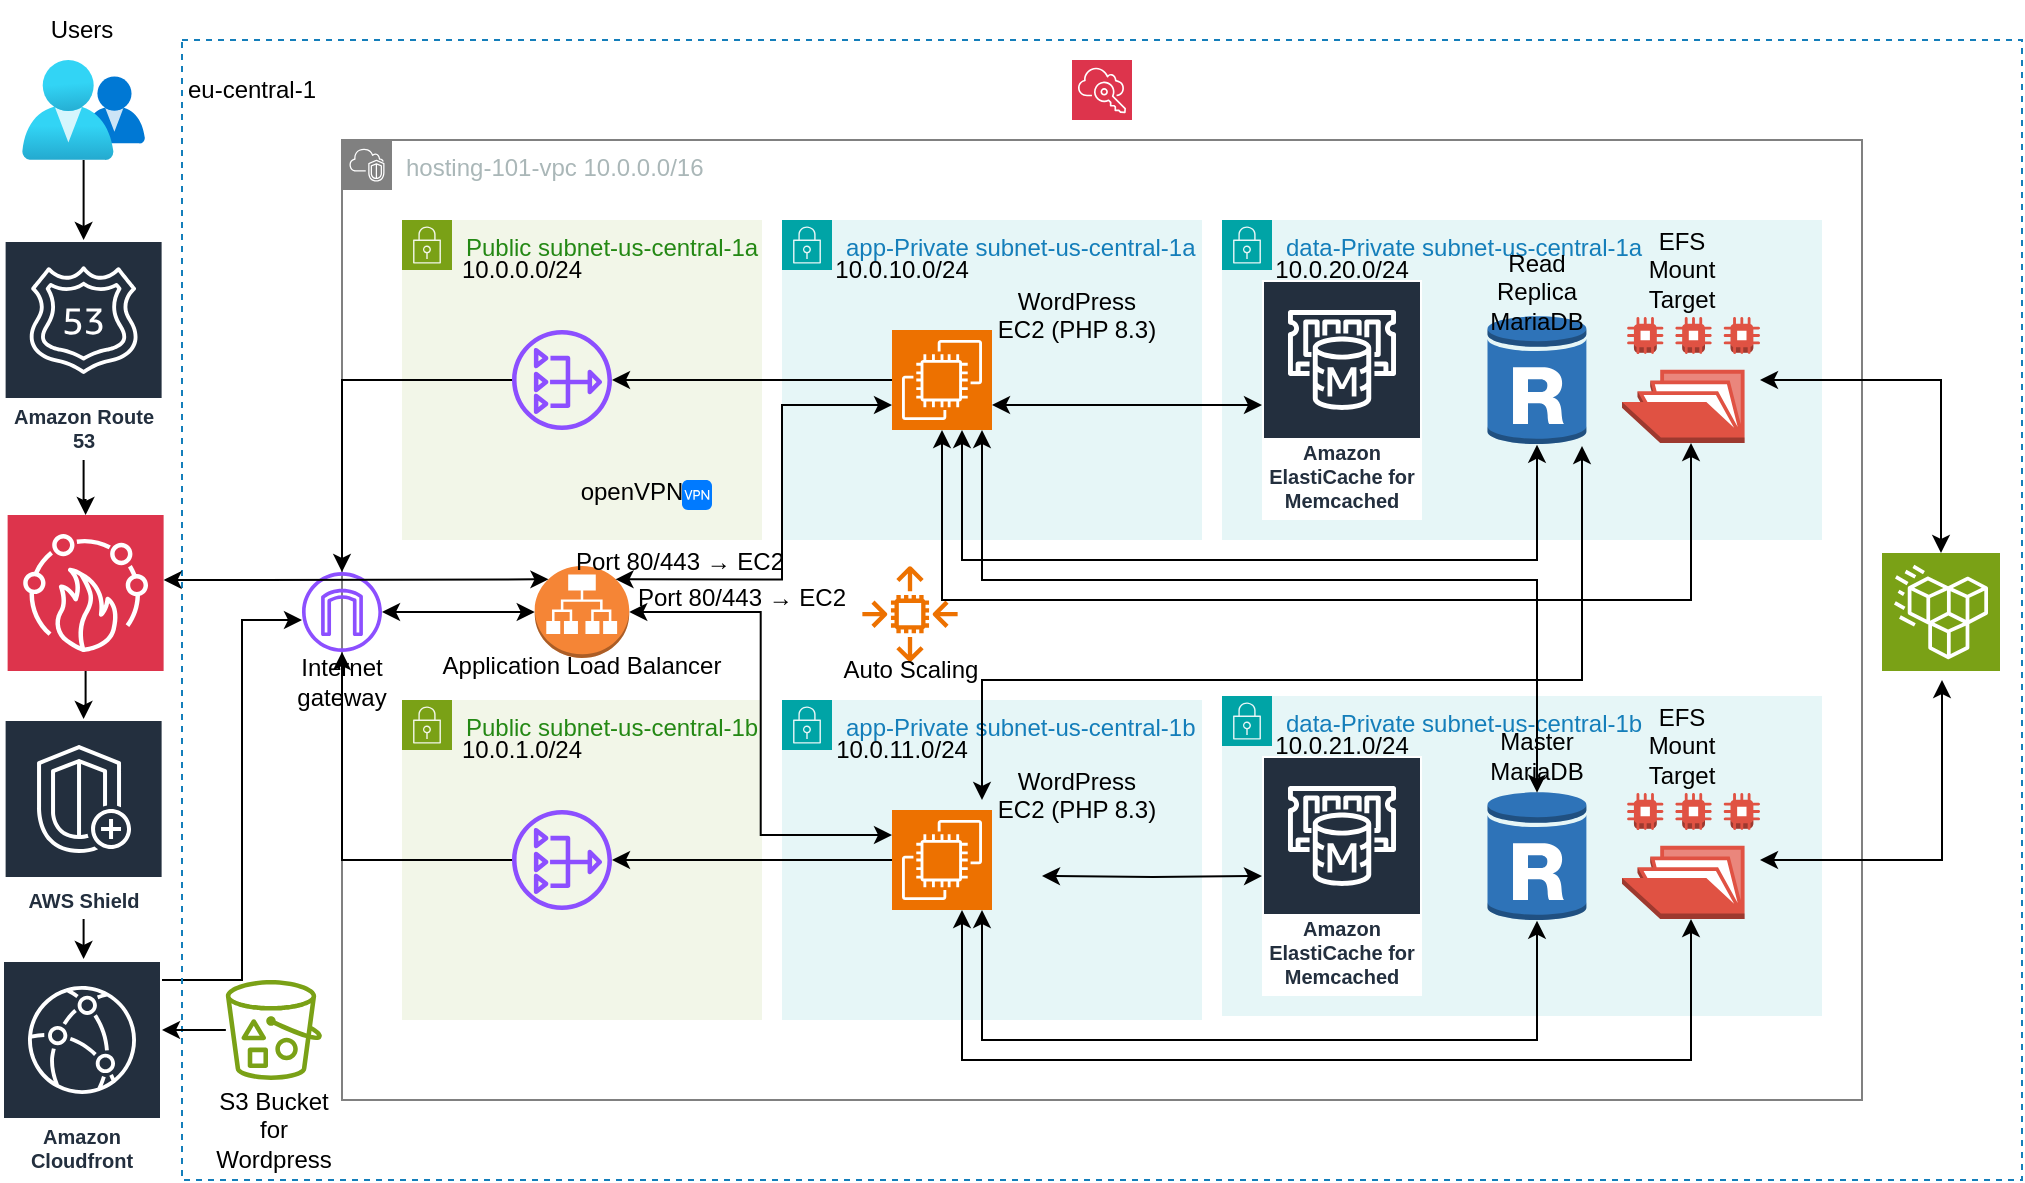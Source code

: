 <mxfile version="27.0.5">
  <diagram name="Sayfa -1" id="ksjRblwogE8Bt93787qU">
    <mxGraphModel dx="1042" dy="618" grid="1" gridSize="10" guides="1" tooltips="1" connect="1" arrows="1" fold="1" page="1" pageScale="1" pageWidth="827" pageHeight="1169" math="0" shadow="0">
      <root>
        <mxCell id="0" />
        <mxCell id="1" parent="0" />
        <mxCell id="A5fcUt3JzEjcqh7Cv7gU-4" value="" style="edgeStyle=orthogonalEdgeStyle;rounded=0;orthogonalLoop=1;jettySize=auto;html=1;" parent="1" source="A5fcUt3JzEjcqh7Cv7gU-1" target="A5fcUt3JzEjcqh7Cv7gU-2" edge="1">
          <mxGeometry relative="1" as="geometry" />
        </mxCell>
        <mxCell id="A5fcUt3JzEjcqh7Cv7gU-1" value="" style="image;aspect=fixed;html=1;points=[];align=center;fontSize=12;image=img/lib/azure2/management_governance/My_Customers.svg;" parent="1" vertex="1">
          <mxGeometry x="40" y="40" width="61.61" height="50" as="geometry" />
        </mxCell>
        <mxCell id="A5fcUt3JzEjcqh7Cv7gU-5" value="" style="edgeStyle=orthogonalEdgeStyle;rounded=0;orthogonalLoop=1;jettySize=auto;html=1;" parent="1" source="A5fcUt3JzEjcqh7Cv7gU-2" target="A5fcUt3JzEjcqh7Cv7gU-3" edge="1">
          <mxGeometry relative="1" as="geometry" />
        </mxCell>
        <mxCell id="A5fcUt3JzEjcqh7Cv7gU-2" value="Amazon Route 53" style="sketch=0;outlineConnect=0;fontColor=#232F3E;gradientColor=none;strokeColor=#ffffff;fillColor=#232F3E;dashed=0;verticalLabelPosition=middle;verticalAlign=bottom;align=center;html=1;whiteSpace=wrap;fontSize=10;fontStyle=1;spacing=3;shape=mxgraph.aws4.productIcon;prIcon=mxgraph.aws4.route_53;" parent="1" vertex="1">
          <mxGeometry x="30.81" y="130" width="80" height="110" as="geometry" />
        </mxCell>
        <mxCell id="CQTaGRWy-1RV5N22hvQA-2" value="" style="edgeStyle=orthogonalEdgeStyle;rounded=0;orthogonalLoop=1;jettySize=auto;html=1;" parent="1" source="A5fcUt3JzEjcqh7Cv7gU-3" target="CQTaGRWy-1RV5N22hvQA-1" edge="1">
          <mxGeometry relative="1" as="geometry" />
        </mxCell>
        <mxCell id="A5fcUt3JzEjcqh7Cv7gU-3" value="" style="sketch=0;points=[[0,0,0],[0.25,0,0],[0.5,0,0],[0.75,0,0],[1,0,0],[0,1,0],[0.25,1,0],[0.5,1,0],[0.75,1,0],[1,1,0],[0,0.25,0],[0,0.5,0],[0,0.75,0],[1,0.25,0],[1,0.5,0],[1,0.75,0]];outlineConnect=0;fontColor=#232F3E;fillColor=#DD344C;strokeColor=#ffffff;dashed=0;verticalLabelPosition=bottom;verticalAlign=top;align=center;html=1;fontSize=12;fontStyle=0;aspect=fixed;shape=mxgraph.aws4.resourceIcon;resIcon=mxgraph.aws4.firewall_manager;" parent="1" vertex="1">
          <mxGeometry x="32.81" y="267.5" width="78" height="78" as="geometry" />
        </mxCell>
        <mxCell id="A5fcUt3JzEjcqh7Cv7gU-65" style="edgeStyle=orthogonalEdgeStyle;rounded=0;orthogonalLoop=1;jettySize=auto;html=1;" parent="1" source="A5fcUt3JzEjcqh7Cv7gU-6" target="A5fcUt3JzEjcqh7Cv7gU-62" edge="1">
          <mxGeometry relative="1" as="geometry">
            <Array as="points">
              <mxPoint x="150" y="500" />
              <mxPoint x="150" y="320" />
            </Array>
          </mxGeometry>
        </mxCell>
        <mxCell id="A5fcUt3JzEjcqh7Cv7gU-6" value="Amazon Cloudfront" style="sketch=0;outlineConnect=0;fontColor=#232F3E;gradientColor=none;strokeColor=#ffffff;fillColor=#232F3E;dashed=0;verticalLabelPosition=middle;verticalAlign=bottom;align=center;html=1;whiteSpace=wrap;fontSize=10;fontStyle=1;spacing=3;shape=mxgraph.aws4.productIcon;prIcon=mxgraph.aws4.cloudfront;" parent="1" vertex="1">
          <mxGeometry x="30.0" y="490" width="80" height="110" as="geometry" />
        </mxCell>
        <mxCell id="A5fcUt3JzEjcqh7Cv7gU-9" value="" style="fillColor=none;strokeColor=#147EBA;dashed=1;verticalAlign=top;fontStyle=0;fontColor=#147EBA;whiteSpace=wrap;html=1;" parent="1" vertex="1">
          <mxGeometry x="120" y="30" width="920" height="570" as="geometry" />
        </mxCell>
        <mxCell id="A5fcUt3JzEjcqh7Cv7gU-10" value="eu-central-1" style="text;html=1;align=center;verticalAlign=middle;whiteSpace=wrap;rounded=0;" parent="1" vertex="1">
          <mxGeometry x="120" y="40" width="70" height="30" as="geometry" />
        </mxCell>
        <mxCell id="A5fcUt3JzEjcqh7Cv7gU-16" style="edgeStyle=orthogonalEdgeStyle;rounded=0;orthogonalLoop=1;jettySize=auto;html=1;" parent="1" source="A5fcUt3JzEjcqh7Cv7gU-11" target="A5fcUt3JzEjcqh7Cv7gU-6" edge="1">
          <mxGeometry relative="1" as="geometry">
            <Array as="points">
              <mxPoint x="70" y="535" />
              <mxPoint x="70" y="490" />
            </Array>
          </mxGeometry>
        </mxCell>
        <mxCell id="A5fcUt3JzEjcqh7Cv7gU-11" value="" style="sketch=0;outlineConnect=0;fontColor=#232F3E;gradientColor=none;fillColor=#7AA116;strokeColor=none;dashed=0;verticalLabelPosition=bottom;verticalAlign=top;align=center;html=1;fontSize=12;fontStyle=0;aspect=fixed;pointerEvents=1;shape=mxgraph.aws4.bucket_with_objects;" parent="1" vertex="1">
          <mxGeometry x="141.92" y="500" width="48.08" height="50" as="geometry" />
        </mxCell>
        <mxCell id="A5fcUt3JzEjcqh7Cv7gU-12" value="S3 Bucket&lt;div&gt;for&lt;/div&gt;&lt;div&gt;Wordpress&lt;/div&gt;" style="text;html=1;align=center;verticalAlign=middle;whiteSpace=wrap;rounded=0;" parent="1" vertex="1">
          <mxGeometry x="135.96" y="560" width="60" height="30" as="geometry" />
        </mxCell>
        <mxCell id="A5fcUt3JzEjcqh7Cv7gU-17" value="hosting-101-vpc&amp;nbsp;10.0.0.0/16" style="points=[[0,0],[0.25,0],[0.5,0],[0.75,0],[1,0],[1,0.25],[1,0.5],[1,0.75],[1,1],[0.75,1],[0.5,1],[0.25,1],[0,1],[0,0.75],[0,0.5],[0,0.25]];outlineConnect=0;gradientColor=none;html=1;whiteSpace=wrap;fontSize=12;fontStyle=0;container=1;pointerEvents=0;collapsible=0;recursiveResize=0;shape=mxgraph.aws4.group;grIcon=mxgraph.aws4.group_vpc2;strokeColor=#808080;fillColor=none;verticalAlign=top;align=left;spacingLeft=30;fontColor=#AAB7B8;dashed=0;" parent="1" vertex="1">
          <mxGeometry x="200" y="80" width="760" height="480" as="geometry" />
        </mxCell>
        <mxCell id="A5fcUt3JzEjcqh7Cv7gU-19" value="Public subnet-us-central-1b" style="points=[[0,0],[0.25,0],[0.5,0],[0.75,0],[1,0],[1,0.25],[1,0.5],[1,0.75],[1,1],[0.75,1],[0.5,1],[0.25,1],[0,1],[0,0.75],[0,0.5],[0,0.25]];outlineConnect=0;gradientColor=none;html=1;whiteSpace=wrap;fontSize=12;fontStyle=0;container=1;pointerEvents=0;collapsible=0;recursiveResize=0;shape=mxgraph.aws4.group;grIcon=mxgraph.aws4.group_security_group;grStroke=0;strokeColor=#7AA116;fillColor=#F2F6E8;verticalAlign=top;align=left;spacingLeft=30;fontColor=#248814;dashed=0;" parent="A5fcUt3JzEjcqh7Cv7gU-17" vertex="1">
          <mxGeometry x="30" y="280" width="180" height="160" as="geometry" />
        </mxCell>
        <mxCell id="A5fcUt3JzEjcqh7Cv7gU-58" value="10.0.1.0/24" style="text;html=1;align=center;verticalAlign=middle;whiteSpace=wrap;rounded=0;" parent="A5fcUt3JzEjcqh7Cv7gU-19" vertex="1">
          <mxGeometry x="30" y="10" width="60" height="30" as="geometry" />
        </mxCell>
        <mxCell id="A5fcUt3JzEjcqh7Cv7gU-21" value="" style="sketch=0;outlineConnect=0;fontColor=#232F3E;gradientColor=none;fillColor=#8C4FFF;strokeColor=none;dashed=0;verticalLabelPosition=bottom;verticalAlign=top;align=center;html=1;fontSize=12;fontStyle=0;aspect=fixed;pointerEvents=1;shape=mxgraph.aws4.nat_gateway;" parent="A5fcUt3JzEjcqh7Cv7gU-19" vertex="1">
          <mxGeometry x="55" y="55" width="50" height="50" as="geometry" />
        </mxCell>
        <mxCell id="A5fcUt3JzEjcqh7Cv7gU-22" value="app-Private subnet-us-central-1a" style="points=[[0,0],[0.25,0],[0.5,0],[0.75,0],[1,0],[1,0.25],[1,0.5],[1,0.75],[1,1],[0.75,1],[0.5,1],[0.25,1],[0,1],[0,0.75],[0,0.5],[0,0.25]];outlineConnect=0;gradientColor=none;html=1;whiteSpace=wrap;fontSize=12;fontStyle=0;container=1;pointerEvents=0;collapsible=0;recursiveResize=0;shape=mxgraph.aws4.group;grIcon=mxgraph.aws4.group_security_group;grStroke=0;strokeColor=#00A4A6;fillColor=#E6F6F7;verticalAlign=top;align=left;spacingLeft=30;fontColor=#147EBA;dashed=0;" parent="A5fcUt3JzEjcqh7Cv7gU-17" vertex="1">
          <mxGeometry x="220" y="40" width="210" height="160" as="geometry" />
        </mxCell>
        <mxCell id="A5fcUt3JzEjcqh7Cv7gU-25" value="" style="sketch=0;points=[[0,0,0],[0.25,0,0],[0.5,0,0],[0.75,0,0],[1,0,0],[0,1,0],[0.25,1,0],[0.5,1,0],[0.75,1,0],[1,1,0],[0,0.25,0],[0,0.5,0],[0,0.75,0],[1,0.25,0],[1,0.5,0],[1,0.75,0]];outlineConnect=0;fontColor=#232F3E;fillColor=#ED7100;strokeColor=#ffffff;dashed=0;verticalLabelPosition=bottom;verticalAlign=top;align=center;html=1;fontSize=12;fontStyle=0;aspect=fixed;shape=mxgraph.aws4.resourceIcon;resIcon=mxgraph.aws4.ec2;" parent="A5fcUt3JzEjcqh7Cv7gU-22" vertex="1">
          <mxGeometry x="55" y="55" width="50" height="50" as="geometry" />
        </mxCell>
        <mxCell id="A5fcUt3JzEjcqh7Cv7gU-27" value="10.0.10.0/24" style="text;html=1;align=center;verticalAlign=middle;whiteSpace=wrap;rounded=0;" parent="A5fcUt3JzEjcqh7Cv7gU-22" vertex="1">
          <mxGeometry x="30" y="10" width="60" height="30" as="geometry" />
        </mxCell>
        <mxCell id="CQTaGRWy-1RV5N22hvQA-10" value="WordPress EC2 (PHP 8.3)&lt;div&gt;&lt;br&gt;&lt;/div&gt;" style="text;html=1;align=center;verticalAlign=middle;whiteSpace=wrap;rounded=0;" parent="A5fcUt3JzEjcqh7Cv7gU-22" vertex="1">
          <mxGeometry x="105" y="40" width="85" height="30" as="geometry" />
        </mxCell>
        <mxCell id="A5fcUt3JzEjcqh7Cv7gU-23" value="app-Private subnet-us-central-1b" style="points=[[0,0],[0.25,0],[0.5,0],[0.75,0],[1,0],[1,0.25],[1,0.5],[1,0.75],[1,1],[0.75,1],[0.5,1],[0.25,1],[0,1],[0,0.75],[0,0.5],[0,0.25]];outlineConnect=0;gradientColor=none;html=1;whiteSpace=wrap;fontSize=12;fontStyle=0;container=1;pointerEvents=0;collapsible=0;recursiveResize=0;shape=mxgraph.aws4.group;grIcon=mxgraph.aws4.group_security_group;grStroke=0;strokeColor=#00A4A6;fillColor=#E6F6F7;verticalAlign=top;align=left;spacingLeft=30;fontColor=#147EBA;dashed=0;" parent="A5fcUt3JzEjcqh7Cv7gU-17" vertex="1">
          <mxGeometry x="220" y="280" width="210" height="160" as="geometry" />
        </mxCell>
        <mxCell id="A5fcUt3JzEjcqh7Cv7gU-26" value="" style="sketch=0;points=[[0,0,0],[0.25,0,0],[0.5,0,0],[0.75,0,0],[1,0,0],[0,1,0],[0.25,1,0],[0.5,1,0],[0.75,1,0],[1,1,0],[0,0.25,0],[0,0.5,0],[0,0.75,0],[1,0.25,0],[1,0.5,0],[1,0.75,0]];outlineConnect=0;fontColor=#232F3E;fillColor=#ED7100;strokeColor=#ffffff;dashed=0;verticalLabelPosition=bottom;verticalAlign=top;align=center;html=1;fontSize=12;fontStyle=0;aspect=fixed;shape=mxgraph.aws4.resourceIcon;resIcon=mxgraph.aws4.ec2;" parent="A5fcUt3JzEjcqh7Cv7gU-23" vertex="1">
          <mxGeometry x="55" y="55" width="50" height="50" as="geometry" />
        </mxCell>
        <mxCell id="A5fcUt3JzEjcqh7Cv7gU-28" value="10.0.11.0/24" style="text;html=1;align=center;verticalAlign=middle;whiteSpace=wrap;rounded=0;" parent="A5fcUt3JzEjcqh7Cv7gU-23" vertex="1">
          <mxGeometry x="30" y="10" width="60" height="30" as="geometry" />
        </mxCell>
        <mxCell id="CQTaGRWy-1RV5N22hvQA-9" value="WordPress EC2 (PHP 8.3)&lt;div&gt;&lt;br&gt;&lt;/div&gt;" style="text;html=1;align=center;verticalAlign=middle;whiteSpace=wrap;rounded=0;" parent="A5fcUt3JzEjcqh7Cv7gU-23" vertex="1">
          <mxGeometry x="105" y="40" width="85" height="30" as="geometry" />
        </mxCell>
        <mxCell id="A5fcUt3JzEjcqh7Cv7gU-24" value="data-Private subnet-us-central-1a" style="points=[[0,0],[0.25,0],[0.5,0],[0.75,0],[1,0],[1,0.25],[1,0.5],[1,0.75],[1,1],[0.75,1],[0.5,1],[0.25,1],[0,1],[0,0.75],[0,0.5],[0,0.25]];outlineConnect=0;gradientColor=none;html=1;whiteSpace=wrap;fontSize=12;fontStyle=0;container=1;pointerEvents=0;collapsible=0;recursiveResize=0;shape=mxgraph.aws4.group;grIcon=mxgraph.aws4.group_security_group;grStroke=0;strokeColor=#00A4A6;fillColor=#E6F6F7;verticalAlign=top;align=left;spacingLeft=30;fontColor=#147EBA;dashed=0;" parent="A5fcUt3JzEjcqh7Cv7gU-17" vertex="1">
          <mxGeometry x="440" y="40" width="300" height="160" as="geometry" />
        </mxCell>
        <mxCell id="A5fcUt3JzEjcqh7Cv7gU-29" value="Amazon ElastiCache for Memcached" style="sketch=0;outlineConnect=0;fontColor=#232F3E;gradientColor=none;strokeColor=#ffffff;fillColor=#232F3E;dashed=0;verticalLabelPosition=middle;verticalAlign=bottom;align=center;html=1;whiteSpace=wrap;fontSize=10;fontStyle=1;spacing=3;shape=mxgraph.aws4.productIcon;prIcon=mxgraph.aws4.elasticache_for_memcached;" parent="A5fcUt3JzEjcqh7Cv7gU-24" vertex="1">
          <mxGeometry x="20" y="30" width="80" height="120" as="geometry" />
        </mxCell>
        <mxCell id="A5fcUt3JzEjcqh7Cv7gU-30" value="" style="outlineConnect=0;dashed=0;verticalLabelPosition=bottom;verticalAlign=top;align=center;html=1;shape=mxgraph.aws3.rds_db_instance_read_replica;fillColor=#2E73B8;gradientColor=none;" parent="A5fcUt3JzEjcqh7Cv7gU-24" vertex="1">
          <mxGeometry x="132.75" y="47" width="49.5" height="66" as="geometry" />
        </mxCell>
        <mxCell id="A5fcUt3JzEjcqh7Cv7gU-31" value="Read&lt;div&gt;Replica&lt;/div&gt;&lt;div&gt;MariaDB&lt;/div&gt;" style="text;html=1;align=center;verticalAlign=middle;whiteSpace=wrap;rounded=0;" parent="A5fcUt3JzEjcqh7Cv7gU-24" vertex="1">
          <mxGeometry x="126.25" y="24" width="62.5" height="23" as="geometry" />
        </mxCell>
        <mxCell id="A5fcUt3JzEjcqh7Cv7gU-33" value="EFS&lt;div&gt;Mount&lt;/div&gt;&lt;div&gt;Target&lt;/div&gt;" style="text;html=1;align=center;verticalAlign=middle;whiteSpace=wrap;rounded=0;" parent="A5fcUt3JzEjcqh7Cv7gU-24" vertex="1">
          <mxGeometry x="200" y="10" width="60" height="30" as="geometry" />
        </mxCell>
        <mxCell id="A5fcUt3JzEjcqh7Cv7gU-76" value="10.0.20.0/24" style="text;html=1;align=center;verticalAlign=middle;whiteSpace=wrap;rounded=0;" parent="A5fcUt3JzEjcqh7Cv7gU-24" vertex="1">
          <mxGeometry x="30" y="10" width="60" height="30" as="geometry" />
        </mxCell>
        <mxCell id="A5fcUt3JzEjcqh7Cv7gU-60" value="" style="outlineConnect=0;dashed=0;verticalLabelPosition=bottom;verticalAlign=top;align=center;html=1;shape=mxgraph.aws3.application_load_balancer;fillColor=#F58536;gradientColor=none;" parent="A5fcUt3JzEjcqh7Cv7gU-17" vertex="1">
          <mxGeometry x="96.37" y="213" width="47.25" height="46" as="geometry" />
        </mxCell>
        <mxCell id="A5fcUt3JzEjcqh7Cv7gU-63" value="Internet&lt;div&gt;gateway&lt;/div&gt;" style="text;html=1;align=center;verticalAlign=middle;whiteSpace=wrap;rounded=0;" parent="A5fcUt3JzEjcqh7Cv7gU-17" vertex="1">
          <mxGeometry x="-30" y="256" width="60" height="30" as="geometry" />
        </mxCell>
        <mxCell id="A5fcUt3JzEjcqh7Cv7gU-68" style="edgeStyle=orthogonalEdgeStyle;rounded=0;orthogonalLoop=1;jettySize=auto;html=1;" parent="A5fcUt3JzEjcqh7Cv7gU-17" source="A5fcUt3JzEjcqh7Cv7gU-26" target="A5fcUt3JzEjcqh7Cv7gU-21" edge="1">
          <mxGeometry relative="1" as="geometry" />
        </mxCell>
        <mxCell id="A5fcUt3JzEjcqh7Cv7gU-69" style="edgeStyle=orthogonalEdgeStyle;rounded=0;orthogonalLoop=1;jettySize=auto;html=1;entryX=0;entryY=0.25;entryDx=0;entryDy=0;entryPerimeter=0;startArrow=classic;startFill=1;" parent="A5fcUt3JzEjcqh7Cv7gU-17" source="A5fcUt3JzEjcqh7Cv7gU-60" target="A5fcUt3JzEjcqh7Cv7gU-26" edge="1">
          <mxGeometry relative="1" as="geometry" />
        </mxCell>
        <mxCell id="A5fcUt3JzEjcqh7Cv7gU-71" style="edgeStyle=orthogonalEdgeStyle;rounded=0;orthogonalLoop=1;jettySize=auto;html=1;entryX=0.855;entryY=0.145;entryDx=0;entryDy=0;entryPerimeter=0;startArrow=classic;startFill=1;exitX=0;exitY=0.75;exitDx=0;exitDy=0;exitPerimeter=0;" parent="A5fcUt3JzEjcqh7Cv7gU-17" source="A5fcUt3JzEjcqh7Cv7gU-25" target="A5fcUt3JzEjcqh7Cv7gU-60" edge="1">
          <mxGeometry relative="1" as="geometry">
            <Array as="points">
              <mxPoint x="220" y="133" />
              <mxPoint x="220" y="220" />
            </Array>
          </mxGeometry>
        </mxCell>
        <mxCell id="A5fcUt3JzEjcqh7Cv7gU-72" value="" style="sketch=0;outlineConnect=0;fontColor=#232F3E;gradientColor=none;fillColor=#ED7100;strokeColor=none;dashed=0;verticalLabelPosition=bottom;verticalAlign=top;align=center;html=1;fontSize=12;fontStyle=0;aspect=fixed;pointerEvents=1;shape=mxgraph.aws4.auto_scaling2;" parent="A5fcUt3JzEjcqh7Cv7gU-17" vertex="1">
          <mxGeometry x="260" y="213" width="48" height="48" as="geometry" />
        </mxCell>
        <mxCell id="A5fcUt3JzEjcqh7Cv7gU-73" style="edgeStyle=orthogonalEdgeStyle;rounded=0;orthogonalLoop=1;jettySize=auto;html=1;exitX=1;exitY=0.75;exitDx=0;exitDy=0;exitPerimeter=0;startArrow=classic;startFill=1;" parent="A5fcUt3JzEjcqh7Cv7gU-17" source="A5fcUt3JzEjcqh7Cv7gU-25" target="A5fcUt3JzEjcqh7Cv7gU-29" edge="1">
          <mxGeometry relative="1" as="geometry">
            <mxPoint x="350" y="130" as="sourcePoint" />
            <Array as="points">
              <mxPoint x="430" y="133" />
              <mxPoint x="430" y="133" />
            </Array>
          </mxGeometry>
        </mxCell>
        <mxCell id="A5fcUt3JzEjcqh7Cv7gU-83" style="edgeStyle=orthogonalEdgeStyle;rounded=0;orthogonalLoop=1;jettySize=auto;html=1;entryX=0.5;entryY=0.99;entryDx=0;entryDy=0;entryPerimeter=0;startArrow=classic;startFill=1;" parent="A5fcUt3JzEjcqh7Cv7gU-17" source="A5fcUt3JzEjcqh7Cv7gU-25" target="A5fcUt3JzEjcqh7Cv7gU-30" edge="1">
          <mxGeometry relative="1" as="geometry">
            <Array as="points">
              <mxPoint x="310" y="210" />
              <mxPoint x="598" y="210" />
            </Array>
          </mxGeometry>
        </mxCell>
        <mxCell id="A5fcUt3JzEjcqh7Cv7gU-85" value="Auto&amp;nbsp;&lt;span style=&quot;background-color: transparent; color: light-dark(rgb(0, 0, 0), rgb(255, 255, 255));&quot;&gt;Scaling&lt;/span&gt;" style="text;html=1;align=center;verticalAlign=middle;whiteSpace=wrap;rounded=0;" parent="A5fcUt3JzEjcqh7Cv7gU-17" vertex="1">
          <mxGeometry x="238.5" y="250" width="91" height="30" as="geometry" />
        </mxCell>
        <mxCell id="CQTaGRWy-1RV5N22hvQA-11" value="&#xa;Port 80/443 → EC2&#xa;&#xa;" style="text;html=1;align=center;verticalAlign=middle;whiteSpace=wrap;rounded=0;" parent="A5fcUt3JzEjcqh7Cv7gU-17" vertex="1">
          <mxGeometry x="108.5" y="213" width="120" height="10" as="geometry" />
        </mxCell>
        <mxCell id="CQTaGRWy-1RV5N22hvQA-12" value="&#xa;Port 80/443 → EC2&#xa;&#xa;" style="text;html=1;align=center;verticalAlign=middle;whiteSpace=wrap;rounded=0;" parent="A5fcUt3JzEjcqh7Cv7gU-17" vertex="1">
          <mxGeometry x="140" y="231" width="120" height="10" as="geometry" />
        </mxCell>
        <mxCell id="A5fcUt3JzEjcqh7Cv7gU-18" value="Public subnet-us-central-1a" style="points=[[0,0],[0.25,0],[0.5,0],[0.75,0],[1,0],[1,0.25],[1,0.5],[1,0.75],[1,1],[0.75,1],[0.5,1],[0.25,1],[0,1],[0,0.75],[0,0.5],[0,0.25]];outlineConnect=0;gradientColor=none;html=1;whiteSpace=wrap;fontSize=12;fontStyle=0;container=1;pointerEvents=0;collapsible=0;recursiveResize=0;shape=mxgraph.aws4.group;grIcon=mxgraph.aws4.group_security_group;grStroke=0;strokeColor=#7AA116;fillColor=#F2F6E8;verticalAlign=top;align=left;spacingLeft=30;fontColor=#248814;dashed=0;" parent="1" vertex="1">
          <mxGeometry x="230" y="120" width="180" height="160" as="geometry" />
        </mxCell>
        <mxCell id="A5fcUt3JzEjcqh7Cv7gU-20" value="" style="sketch=0;outlineConnect=0;fontColor=#232F3E;gradientColor=none;fillColor=#8C4FFF;strokeColor=none;dashed=0;verticalLabelPosition=bottom;verticalAlign=top;align=center;html=1;fontSize=12;fontStyle=0;aspect=fixed;pointerEvents=1;shape=mxgraph.aws4.nat_gateway;" parent="A5fcUt3JzEjcqh7Cv7gU-18" vertex="1">
          <mxGeometry x="55" y="55" width="50" height="50" as="geometry" />
        </mxCell>
        <mxCell id="A5fcUt3JzEjcqh7Cv7gU-59" value="10.0.0.0/24" style="text;html=1;align=center;verticalAlign=middle;whiteSpace=wrap;rounded=0;" parent="A5fcUt3JzEjcqh7Cv7gU-18" vertex="1">
          <mxGeometry x="30" y="10" width="60" height="30" as="geometry" />
        </mxCell>
        <mxCell id="CQTaGRWy-1RV5N22hvQA-13" value="" style="html=1;strokeWidth=1;shadow=0;dashed=0;shape=mxgraph.ios7.misc.vpn;fillColor=#007AFF;strokeColor=none;buttonText=;strokeColor2=#222222;fontColor=#222222;fontSize=8;verticalLabelPosition=bottom;verticalAlign=top;align=center;sketch=0;" parent="A5fcUt3JzEjcqh7Cv7gU-18" vertex="1">
          <mxGeometry x="140" y="130" width="15" height="15" as="geometry" />
        </mxCell>
        <mxCell id="CQTaGRWy-1RV5N22hvQA-14" value="openVPN" style="text;html=1;align=center;verticalAlign=middle;whiteSpace=wrap;rounded=0;" parent="A5fcUt3JzEjcqh7Cv7gU-18" vertex="1">
          <mxGeometry x="90" y="127.5" width="50" height="17.5" as="geometry" />
        </mxCell>
        <mxCell id="A5fcUt3JzEjcqh7Cv7gU-32" value="" style="outlineConnect=0;dashed=0;verticalLabelPosition=bottom;verticalAlign=top;align=center;html=1;shape=mxgraph.aws3.efs_share;fillColor=#E05243;gradientColor=none;" parent="1" vertex="1">
          <mxGeometry x="840" y="168.5" width="69" height="63" as="geometry" />
        </mxCell>
        <mxCell id="A5fcUt3JzEjcqh7Cv7gU-34" value="" style="sketch=0;points=[[0,0,0],[0.25,0,0],[0.5,0,0],[0.75,0,0],[1,0,0],[0,1,0],[0.25,1,0],[0.5,1,0],[0.75,1,0],[1,1,0],[0,0.25,0],[0,0.5,0],[0,0.75,0],[1,0.25,0],[1,0.5,0],[1,0.75,0]];outlineConnect=0;fontColor=#232F3E;fillColor=#DD344C;strokeColor=#ffffff;dashed=0;verticalLabelPosition=bottom;verticalAlign=top;align=center;html=1;fontSize=12;fontStyle=0;aspect=fixed;shape=mxgraph.aws4.resourceIcon;resIcon=mxgraph.aws4.single_sign_on;" parent="1" vertex="1">
          <mxGeometry x="565" y="40" width="30" height="30" as="geometry" />
        </mxCell>
        <mxCell id="A5fcUt3JzEjcqh7Cv7gU-77" style="edgeStyle=orthogonalEdgeStyle;rounded=0;orthogonalLoop=1;jettySize=auto;html=1;startArrow=classic;startFill=1;" parent="1" source="A5fcUt3JzEjcqh7Cv7gU-35" target="A5fcUt3JzEjcqh7Cv7gU-32" edge="1">
          <mxGeometry relative="1" as="geometry">
            <Array as="points">
              <mxPoint x="1000" y="200" />
            </Array>
          </mxGeometry>
        </mxCell>
        <mxCell id="A5fcUt3JzEjcqh7Cv7gU-35" value="" style="sketch=0;points=[[0,0,0],[0.25,0,0],[0.5,0,0],[0.75,0,0],[1,0,0],[0,1,0],[0.25,1,0],[0.5,1,0],[0.75,1,0],[1,1,0],[0,0.25,0],[0,0.5,0],[0,0.75,0],[1,0.25,0],[1,0.5,0],[1,0.75,0]];outlineConnect=0;fontColor=#232F3E;fillColor=#7AA116;strokeColor=#ffffff;dashed=0;verticalLabelPosition=bottom;verticalAlign=top;align=center;html=1;fontSize=12;fontStyle=0;aspect=fixed;shape=mxgraph.aws4.resourceIcon;resIcon=mxgraph.aws4.efs_standard;" parent="1" vertex="1">
          <mxGeometry x="970" y="286.5" width="59" height="59" as="geometry" />
        </mxCell>
        <mxCell id="A5fcUt3JzEjcqh7Cv7gU-49" value="data-Private subnet-us-central-1b" style="points=[[0,0],[0.25,0],[0.5,0],[0.75,0],[1,0],[1,0.25],[1,0.5],[1,0.75],[1,1],[0.75,1],[0.5,1],[0.25,1],[0,1],[0,0.75],[0,0.5],[0,0.25]];outlineConnect=0;gradientColor=none;html=1;whiteSpace=wrap;fontSize=12;fontStyle=0;container=1;pointerEvents=0;collapsible=0;recursiveResize=0;shape=mxgraph.aws4.group;grIcon=mxgraph.aws4.group_security_group;grStroke=0;strokeColor=#00A4A6;fillColor=#E6F6F7;verticalAlign=top;align=left;spacingLeft=30;fontColor=#147EBA;dashed=0;" parent="1" vertex="1">
          <mxGeometry x="640" y="358" width="300" height="160" as="geometry" />
        </mxCell>
        <mxCell id="A5fcUt3JzEjcqh7Cv7gU-50" value="Amazon ElastiCache for Memcached" style="sketch=0;outlineConnect=0;fontColor=#232F3E;gradientColor=none;strokeColor=#ffffff;fillColor=#232F3E;dashed=0;verticalLabelPosition=middle;verticalAlign=bottom;align=center;html=1;whiteSpace=wrap;fontSize=10;fontStyle=1;spacing=3;shape=mxgraph.aws4.productIcon;prIcon=mxgraph.aws4.elasticache_for_memcached;" parent="A5fcUt3JzEjcqh7Cv7gU-49" vertex="1">
          <mxGeometry x="20" y="30" width="80" height="120" as="geometry" />
        </mxCell>
        <mxCell id="A5fcUt3JzEjcqh7Cv7gU-51" value="" style="outlineConnect=0;dashed=0;verticalLabelPosition=bottom;verticalAlign=top;align=center;html=1;shape=mxgraph.aws3.rds_db_instance_read_replica;fillColor=#2E73B8;gradientColor=none;" parent="A5fcUt3JzEjcqh7Cv7gU-49" vertex="1">
          <mxGeometry x="132.75" y="47" width="49.5" height="66" as="geometry" />
        </mxCell>
        <mxCell id="A5fcUt3JzEjcqh7Cv7gU-52" value="Master&lt;div&gt;MariaDB&lt;/div&gt;" style="text;html=1;align=center;verticalAlign=middle;whiteSpace=wrap;rounded=0;" parent="A5fcUt3JzEjcqh7Cv7gU-49" vertex="1">
          <mxGeometry x="131.25" y="20" width="52.5" height="20" as="geometry" />
        </mxCell>
        <mxCell id="A5fcUt3JzEjcqh7Cv7gU-53" value="EFS&lt;div&gt;Mount&lt;/div&gt;&lt;div&gt;Target&lt;/div&gt;" style="text;html=1;align=center;verticalAlign=middle;whiteSpace=wrap;rounded=0;" parent="A5fcUt3JzEjcqh7Cv7gU-49" vertex="1">
          <mxGeometry x="200" y="10" width="60" height="30" as="geometry" />
        </mxCell>
        <mxCell id="A5fcUt3JzEjcqh7Cv7gU-75" value="10.0.21.0/24" style="text;html=1;align=center;verticalAlign=middle;whiteSpace=wrap;rounded=0;" parent="A5fcUt3JzEjcqh7Cv7gU-49" vertex="1">
          <mxGeometry x="30" y="10" width="60" height="30" as="geometry" />
        </mxCell>
        <mxCell id="A5fcUt3JzEjcqh7Cv7gU-54" value="" style="outlineConnect=0;dashed=0;verticalLabelPosition=bottom;verticalAlign=top;align=center;html=1;shape=mxgraph.aws3.efs_share;fillColor=#E05243;gradientColor=none;" parent="1" vertex="1">
          <mxGeometry x="840" y="406.5" width="69" height="63" as="geometry" />
        </mxCell>
        <mxCell id="A5fcUt3JzEjcqh7Cv7gU-55" value="Users" style="text;html=1;align=center;verticalAlign=middle;whiteSpace=wrap;rounded=0;" parent="1" vertex="1">
          <mxGeometry x="40" y="10" width="60" height="30" as="geometry" />
        </mxCell>
        <mxCell id="A5fcUt3JzEjcqh7Cv7gU-61" value="Application Load Balancer" style="text;html=1;align=center;verticalAlign=middle;whiteSpace=wrap;rounded=0;" parent="1" vertex="1">
          <mxGeometry x="240" y="328" width="160" height="30" as="geometry" />
        </mxCell>
        <mxCell id="A5fcUt3JzEjcqh7Cv7gU-64" value="" style="edgeStyle=orthogonalEdgeStyle;rounded=0;orthogonalLoop=1;jettySize=auto;html=1;startArrow=classic;startFill=1;" parent="1" source="A5fcUt3JzEjcqh7Cv7gU-62" target="A5fcUt3JzEjcqh7Cv7gU-60" edge="1">
          <mxGeometry relative="1" as="geometry" />
        </mxCell>
        <mxCell id="A5fcUt3JzEjcqh7Cv7gU-62" value="" style="sketch=0;outlineConnect=0;fontColor=#232F3E;gradientColor=none;fillColor=#8C4FFF;strokeColor=none;dashed=0;verticalLabelPosition=bottom;verticalAlign=top;align=center;html=1;fontSize=12;fontStyle=0;aspect=fixed;pointerEvents=1;shape=mxgraph.aws4.internet_gateway;" parent="1" vertex="1">
          <mxGeometry x="180" y="296" width="40" height="40" as="geometry" />
        </mxCell>
        <mxCell id="A5fcUt3JzEjcqh7Cv7gU-66" style="edgeStyle=orthogonalEdgeStyle;rounded=0;orthogonalLoop=1;jettySize=auto;html=1;" parent="1" source="A5fcUt3JzEjcqh7Cv7gU-20" target="A5fcUt3JzEjcqh7Cv7gU-62" edge="1">
          <mxGeometry relative="1" as="geometry" />
        </mxCell>
        <mxCell id="A5fcUt3JzEjcqh7Cv7gU-67" style="edgeStyle=orthogonalEdgeStyle;rounded=0;orthogonalLoop=1;jettySize=auto;html=1;" parent="1" source="A5fcUt3JzEjcqh7Cv7gU-21" target="A5fcUt3JzEjcqh7Cv7gU-62" edge="1">
          <mxGeometry relative="1" as="geometry" />
        </mxCell>
        <mxCell id="A5fcUt3JzEjcqh7Cv7gU-70" style="edgeStyle=orthogonalEdgeStyle;rounded=0;orthogonalLoop=1;jettySize=auto;html=1;" parent="1" source="A5fcUt3JzEjcqh7Cv7gU-25" target="A5fcUt3JzEjcqh7Cv7gU-20" edge="1">
          <mxGeometry relative="1" as="geometry" />
        </mxCell>
        <mxCell id="A5fcUt3JzEjcqh7Cv7gU-74" style="edgeStyle=orthogonalEdgeStyle;rounded=0;orthogonalLoop=1;jettySize=auto;html=1;startArrow=classic;startFill=1;" parent="1" target="A5fcUt3JzEjcqh7Cv7gU-50" edge="1">
          <mxGeometry relative="1" as="geometry">
            <mxPoint x="550" y="448" as="sourcePoint" />
          </mxGeometry>
        </mxCell>
        <mxCell id="A5fcUt3JzEjcqh7Cv7gU-79" style="edgeStyle=orthogonalEdgeStyle;rounded=0;orthogonalLoop=1;jettySize=auto;html=1;entryX=0.5;entryY=1;entryDx=0;entryDy=0;entryPerimeter=0;startArrow=classic;startFill=1;" parent="1" source="A5fcUt3JzEjcqh7Cv7gU-26" target="A5fcUt3JzEjcqh7Cv7gU-54" edge="1">
          <mxGeometry relative="1" as="geometry">
            <Array as="points">
              <mxPoint x="510" y="540" />
              <mxPoint x="875" y="540" />
            </Array>
          </mxGeometry>
        </mxCell>
        <mxCell id="A5fcUt3JzEjcqh7Cv7gU-80" style="edgeStyle=orthogonalEdgeStyle;rounded=0;orthogonalLoop=1;jettySize=auto;html=1;entryX=0.5;entryY=0.99;entryDx=0;entryDy=0;entryPerimeter=0;startArrow=classic;startFill=1;" parent="1" source="A5fcUt3JzEjcqh7Cv7gU-26" target="A5fcUt3JzEjcqh7Cv7gU-51" edge="1">
          <mxGeometry relative="1" as="geometry">
            <Array as="points">
              <mxPoint x="520" y="530" />
              <mxPoint x="798" y="530" />
            </Array>
          </mxGeometry>
        </mxCell>
        <mxCell id="A5fcUt3JzEjcqh7Cv7gU-81" style="edgeStyle=orthogonalEdgeStyle;rounded=0;orthogonalLoop=1;jettySize=auto;html=1;startArrow=classic;startFill=1;" parent="1" source="A5fcUt3JzEjcqh7Cv7gU-30" edge="1">
          <mxGeometry relative="1" as="geometry">
            <Array as="points">
              <mxPoint x="820" y="350" />
              <mxPoint x="520" y="350" />
              <mxPoint x="520" y="410" />
            </Array>
            <mxPoint x="520" y="410" as="targetPoint" />
          </mxGeometry>
        </mxCell>
        <mxCell id="A5fcUt3JzEjcqh7Cv7gU-82" style="edgeStyle=orthogonalEdgeStyle;rounded=0;orthogonalLoop=1;jettySize=auto;html=1;entryX=0.5;entryY=0.02;entryDx=0;entryDy=0;entryPerimeter=0;startArrow=classic;startFill=1;" parent="1" source="A5fcUt3JzEjcqh7Cv7gU-25" target="A5fcUt3JzEjcqh7Cv7gU-51" edge="1">
          <mxGeometry relative="1" as="geometry">
            <Array as="points">
              <mxPoint x="520" y="300" />
              <mxPoint x="798" y="300" />
            </Array>
          </mxGeometry>
        </mxCell>
        <mxCell id="A5fcUt3JzEjcqh7Cv7gU-84" style="edgeStyle=orthogonalEdgeStyle;rounded=0;orthogonalLoop=1;jettySize=auto;html=1;entryX=0.5;entryY=1;entryDx=0;entryDy=0;entryPerimeter=0;startArrow=classic;startFill=1;" parent="1" source="A5fcUt3JzEjcqh7Cv7gU-25" target="A5fcUt3JzEjcqh7Cv7gU-32" edge="1">
          <mxGeometry relative="1" as="geometry">
            <Array as="points">
              <mxPoint x="500" y="310" />
              <mxPoint x="875" y="310" />
            </Array>
          </mxGeometry>
        </mxCell>
        <mxCell id="CQTaGRWy-1RV5N22hvQA-3" value="" style="edgeStyle=orthogonalEdgeStyle;rounded=0;orthogonalLoop=1;jettySize=auto;html=1;" parent="1" source="CQTaGRWy-1RV5N22hvQA-1" target="A5fcUt3JzEjcqh7Cv7gU-6" edge="1">
          <mxGeometry relative="1" as="geometry" />
        </mxCell>
        <mxCell id="CQTaGRWy-1RV5N22hvQA-1" value="AWS Shield" style="sketch=0;outlineConnect=0;fontColor=#232F3E;gradientColor=none;strokeColor=#ffffff;fillColor=#232F3E;dashed=0;verticalLabelPosition=middle;verticalAlign=bottom;align=center;html=1;whiteSpace=wrap;fontSize=10;fontStyle=1;spacing=3;shape=mxgraph.aws4.productIcon;prIcon=mxgraph.aws4.shield;" parent="1" vertex="1">
          <mxGeometry x="30.81" y="369.5" width="80" height="100" as="geometry" />
        </mxCell>
        <mxCell id="CQTaGRWy-1RV5N22hvQA-4" style="edgeStyle=orthogonalEdgeStyle;rounded=0;orthogonalLoop=1;jettySize=auto;html=1;entryX=0.145;entryY=0.145;entryDx=0;entryDy=0;entryPerimeter=0;startArrow=classic;startFill=1;" parent="1" source="A5fcUt3JzEjcqh7Cv7gU-3" target="A5fcUt3JzEjcqh7Cv7gU-60" edge="1">
          <mxGeometry relative="1" as="geometry">
            <Array as="points">
              <mxPoint x="160" y="300" />
              <mxPoint x="160" y="300" />
            </Array>
          </mxGeometry>
        </mxCell>
        <mxCell id="CQTaGRWy-1RV5N22hvQA-17" style="edgeStyle=orthogonalEdgeStyle;rounded=0;orthogonalLoop=1;jettySize=auto;html=1;startArrow=classic;startFill=1;" parent="1" edge="1">
          <mxGeometry relative="1" as="geometry">
            <Array as="points">
              <mxPoint x="1000" y="440" />
            </Array>
            <mxPoint x="1000" y="350" as="sourcePoint" />
            <mxPoint x="909" y="440" as="targetPoint" />
          </mxGeometry>
        </mxCell>
      </root>
    </mxGraphModel>
  </diagram>
</mxfile>

